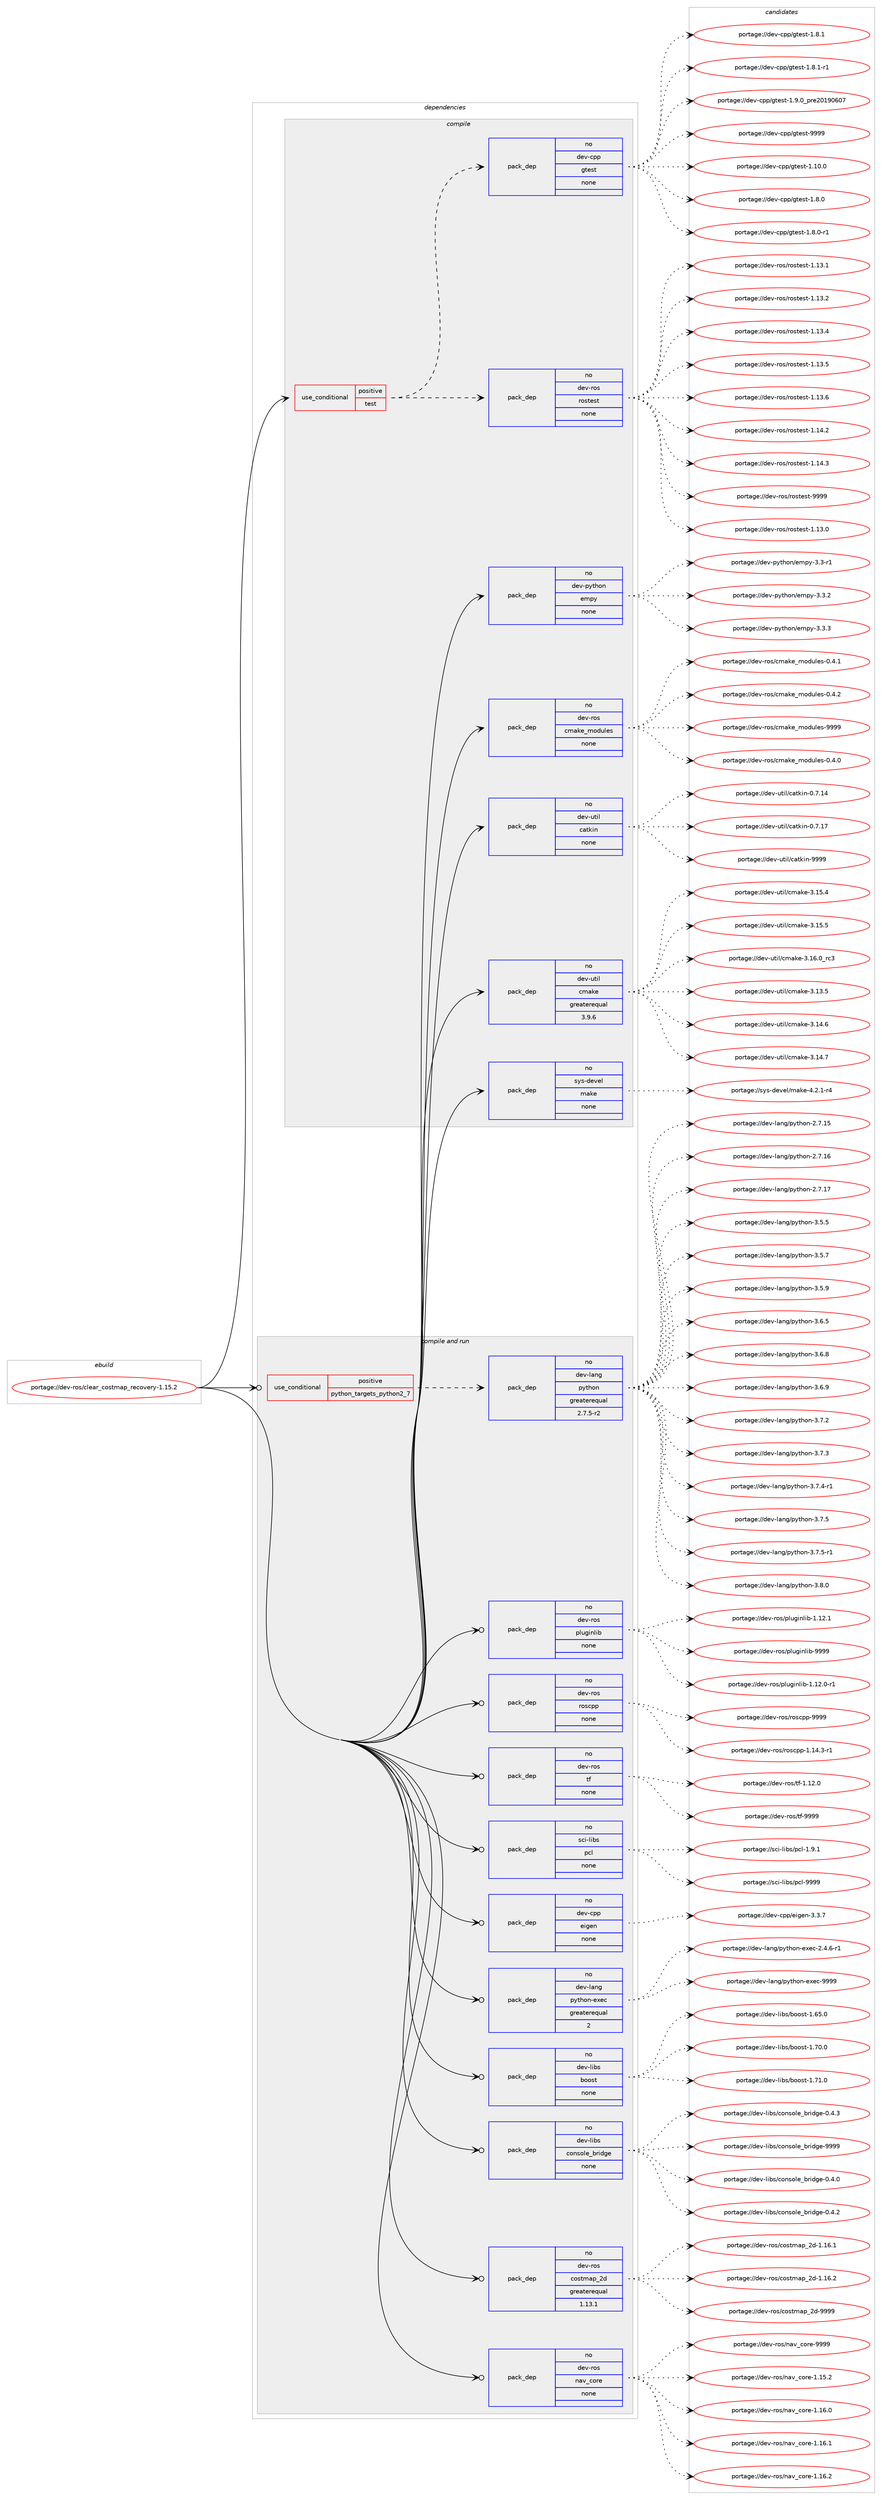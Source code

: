 digraph prolog {

# *************
# Graph options
# *************

newrank=true;
concentrate=true;
compound=true;
graph [rankdir=LR,fontname=Helvetica,fontsize=10,ranksep=1.5];#, ranksep=2.5, nodesep=0.2];
edge  [arrowhead=vee];
node  [fontname=Helvetica,fontsize=10];

# **********
# The ebuild
# **********

subgraph cluster_leftcol {
color=gray;
rank=same;
label=<<i>ebuild</i>>;
id [label="portage://dev-ros/clear_costmap_recovery-1.15.2", color=red, width=4, href="../dev-ros/clear_costmap_recovery-1.15.2.svg"];
}

# ****************
# The dependencies
# ****************

subgraph cluster_midcol {
color=gray;
label=<<i>dependencies</i>>;
subgraph cluster_compile {
fillcolor="#eeeeee";
style=filled;
label=<<i>compile</i>>;
subgraph cond42167 {
dependency184538 [label=<<TABLE BORDER="0" CELLBORDER="1" CELLSPACING="0" CELLPADDING="4"><TR><TD ROWSPAN="3" CELLPADDING="10">use_conditional</TD></TR><TR><TD>positive</TD></TR><TR><TD>test</TD></TR></TABLE>>, shape=none, color=red];
subgraph pack138945 {
dependency184539 [label=<<TABLE BORDER="0" CELLBORDER="1" CELLSPACING="0" CELLPADDING="4" WIDTH="220"><TR><TD ROWSPAN="6" CELLPADDING="30">pack_dep</TD></TR><TR><TD WIDTH="110">no</TD></TR><TR><TD>dev-ros</TD></TR><TR><TD>rostest</TD></TR><TR><TD>none</TD></TR><TR><TD></TD></TR></TABLE>>, shape=none, color=blue];
}
dependency184538:e -> dependency184539:w [weight=20,style="dashed",arrowhead="vee"];
subgraph pack138946 {
dependency184540 [label=<<TABLE BORDER="0" CELLBORDER="1" CELLSPACING="0" CELLPADDING="4" WIDTH="220"><TR><TD ROWSPAN="6" CELLPADDING="30">pack_dep</TD></TR><TR><TD WIDTH="110">no</TD></TR><TR><TD>dev-cpp</TD></TR><TR><TD>gtest</TD></TR><TR><TD>none</TD></TR><TR><TD></TD></TR></TABLE>>, shape=none, color=blue];
}
dependency184538:e -> dependency184540:w [weight=20,style="dashed",arrowhead="vee"];
}
id:e -> dependency184538:w [weight=20,style="solid",arrowhead="vee"];
subgraph pack138947 {
dependency184541 [label=<<TABLE BORDER="0" CELLBORDER="1" CELLSPACING="0" CELLPADDING="4" WIDTH="220"><TR><TD ROWSPAN="6" CELLPADDING="30">pack_dep</TD></TR><TR><TD WIDTH="110">no</TD></TR><TR><TD>dev-python</TD></TR><TR><TD>empy</TD></TR><TR><TD>none</TD></TR><TR><TD></TD></TR></TABLE>>, shape=none, color=blue];
}
id:e -> dependency184541:w [weight=20,style="solid",arrowhead="vee"];
subgraph pack138948 {
dependency184542 [label=<<TABLE BORDER="0" CELLBORDER="1" CELLSPACING="0" CELLPADDING="4" WIDTH="220"><TR><TD ROWSPAN="6" CELLPADDING="30">pack_dep</TD></TR><TR><TD WIDTH="110">no</TD></TR><TR><TD>dev-ros</TD></TR><TR><TD>cmake_modules</TD></TR><TR><TD>none</TD></TR><TR><TD></TD></TR></TABLE>>, shape=none, color=blue];
}
id:e -> dependency184542:w [weight=20,style="solid",arrowhead="vee"];
subgraph pack138949 {
dependency184543 [label=<<TABLE BORDER="0" CELLBORDER="1" CELLSPACING="0" CELLPADDING="4" WIDTH="220"><TR><TD ROWSPAN="6" CELLPADDING="30">pack_dep</TD></TR><TR><TD WIDTH="110">no</TD></TR><TR><TD>dev-util</TD></TR><TR><TD>catkin</TD></TR><TR><TD>none</TD></TR><TR><TD></TD></TR></TABLE>>, shape=none, color=blue];
}
id:e -> dependency184543:w [weight=20,style="solid",arrowhead="vee"];
subgraph pack138950 {
dependency184544 [label=<<TABLE BORDER="0" CELLBORDER="1" CELLSPACING="0" CELLPADDING="4" WIDTH="220"><TR><TD ROWSPAN="6" CELLPADDING="30">pack_dep</TD></TR><TR><TD WIDTH="110">no</TD></TR><TR><TD>dev-util</TD></TR><TR><TD>cmake</TD></TR><TR><TD>greaterequal</TD></TR><TR><TD>3.9.6</TD></TR></TABLE>>, shape=none, color=blue];
}
id:e -> dependency184544:w [weight=20,style="solid",arrowhead="vee"];
subgraph pack138951 {
dependency184545 [label=<<TABLE BORDER="0" CELLBORDER="1" CELLSPACING="0" CELLPADDING="4" WIDTH="220"><TR><TD ROWSPAN="6" CELLPADDING="30">pack_dep</TD></TR><TR><TD WIDTH="110">no</TD></TR><TR><TD>sys-devel</TD></TR><TR><TD>make</TD></TR><TR><TD>none</TD></TR><TR><TD></TD></TR></TABLE>>, shape=none, color=blue];
}
id:e -> dependency184545:w [weight=20,style="solid",arrowhead="vee"];
}
subgraph cluster_compileandrun {
fillcolor="#eeeeee";
style=filled;
label=<<i>compile and run</i>>;
subgraph cond42168 {
dependency184546 [label=<<TABLE BORDER="0" CELLBORDER="1" CELLSPACING="0" CELLPADDING="4"><TR><TD ROWSPAN="3" CELLPADDING="10">use_conditional</TD></TR><TR><TD>positive</TD></TR><TR><TD>python_targets_python2_7</TD></TR></TABLE>>, shape=none, color=red];
subgraph pack138952 {
dependency184547 [label=<<TABLE BORDER="0" CELLBORDER="1" CELLSPACING="0" CELLPADDING="4" WIDTH="220"><TR><TD ROWSPAN="6" CELLPADDING="30">pack_dep</TD></TR><TR><TD WIDTH="110">no</TD></TR><TR><TD>dev-lang</TD></TR><TR><TD>python</TD></TR><TR><TD>greaterequal</TD></TR><TR><TD>2.7.5-r2</TD></TR></TABLE>>, shape=none, color=blue];
}
dependency184546:e -> dependency184547:w [weight=20,style="dashed",arrowhead="vee"];
}
id:e -> dependency184546:w [weight=20,style="solid",arrowhead="odotvee"];
subgraph pack138953 {
dependency184548 [label=<<TABLE BORDER="0" CELLBORDER="1" CELLSPACING="0" CELLPADDING="4" WIDTH="220"><TR><TD ROWSPAN="6" CELLPADDING="30">pack_dep</TD></TR><TR><TD WIDTH="110">no</TD></TR><TR><TD>dev-cpp</TD></TR><TR><TD>eigen</TD></TR><TR><TD>none</TD></TR><TR><TD></TD></TR></TABLE>>, shape=none, color=blue];
}
id:e -> dependency184548:w [weight=20,style="solid",arrowhead="odotvee"];
subgraph pack138954 {
dependency184549 [label=<<TABLE BORDER="0" CELLBORDER="1" CELLSPACING="0" CELLPADDING="4" WIDTH="220"><TR><TD ROWSPAN="6" CELLPADDING="30">pack_dep</TD></TR><TR><TD WIDTH="110">no</TD></TR><TR><TD>dev-lang</TD></TR><TR><TD>python-exec</TD></TR><TR><TD>greaterequal</TD></TR><TR><TD>2</TD></TR></TABLE>>, shape=none, color=blue];
}
id:e -> dependency184549:w [weight=20,style="solid",arrowhead="odotvee"];
subgraph pack138955 {
dependency184550 [label=<<TABLE BORDER="0" CELLBORDER="1" CELLSPACING="0" CELLPADDING="4" WIDTH="220"><TR><TD ROWSPAN="6" CELLPADDING="30">pack_dep</TD></TR><TR><TD WIDTH="110">no</TD></TR><TR><TD>dev-libs</TD></TR><TR><TD>boost</TD></TR><TR><TD>none</TD></TR><TR><TD></TD></TR></TABLE>>, shape=none, color=blue];
}
id:e -> dependency184550:w [weight=20,style="solid",arrowhead="odotvee"];
subgraph pack138956 {
dependency184551 [label=<<TABLE BORDER="0" CELLBORDER="1" CELLSPACING="0" CELLPADDING="4" WIDTH="220"><TR><TD ROWSPAN="6" CELLPADDING="30">pack_dep</TD></TR><TR><TD WIDTH="110">no</TD></TR><TR><TD>dev-libs</TD></TR><TR><TD>console_bridge</TD></TR><TR><TD>none</TD></TR><TR><TD></TD></TR></TABLE>>, shape=none, color=blue];
}
id:e -> dependency184551:w [weight=20,style="solid",arrowhead="odotvee"];
subgraph pack138957 {
dependency184552 [label=<<TABLE BORDER="0" CELLBORDER="1" CELLSPACING="0" CELLPADDING="4" WIDTH="220"><TR><TD ROWSPAN="6" CELLPADDING="30">pack_dep</TD></TR><TR><TD WIDTH="110">no</TD></TR><TR><TD>dev-ros</TD></TR><TR><TD>costmap_2d</TD></TR><TR><TD>greaterequal</TD></TR><TR><TD>1.13.1</TD></TR></TABLE>>, shape=none, color=blue];
}
id:e -> dependency184552:w [weight=20,style="solid",arrowhead="odotvee"];
subgraph pack138958 {
dependency184553 [label=<<TABLE BORDER="0" CELLBORDER="1" CELLSPACING="0" CELLPADDING="4" WIDTH="220"><TR><TD ROWSPAN="6" CELLPADDING="30">pack_dep</TD></TR><TR><TD WIDTH="110">no</TD></TR><TR><TD>dev-ros</TD></TR><TR><TD>nav_core</TD></TR><TR><TD>none</TD></TR><TR><TD></TD></TR></TABLE>>, shape=none, color=blue];
}
id:e -> dependency184553:w [weight=20,style="solid",arrowhead="odotvee"];
subgraph pack138959 {
dependency184554 [label=<<TABLE BORDER="0" CELLBORDER="1" CELLSPACING="0" CELLPADDING="4" WIDTH="220"><TR><TD ROWSPAN="6" CELLPADDING="30">pack_dep</TD></TR><TR><TD WIDTH="110">no</TD></TR><TR><TD>dev-ros</TD></TR><TR><TD>pluginlib</TD></TR><TR><TD>none</TD></TR><TR><TD></TD></TR></TABLE>>, shape=none, color=blue];
}
id:e -> dependency184554:w [weight=20,style="solid",arrowhead="odotvee"];
subgraph pack138960 {
dependency184555 [label=<<TABLE BORDER="0" CELLBORDER="1" CELLSPACING="0" CELLPADDING="4" WIDTH="220"><TR><TD ROWSPAN="6" CELLPADDING="30">pack_dep</TD></TR><TR><TD WIDTH="110">no</TD></TR><TR><TD>dev-ros</TD></TR><TR><TD>roscpp</TD></TR><TR><TD>none</TD></TR><TR><TD></TD></TR></TABLE>>, shape=none, color=blue];
}
id:e -> dependency184555:w [weight=20,style="solid",arrowhead="odotvee"];
subgraph pack138961 {
dependency184556 [label=<<TABLE BORDER="0" CELLBORDER="1" CELLSPACING="0" CELLPADDING="4" WIDTH="220"><TR><TD ROWSPAN="6" CELLPADDING="30">pack_dep</TD></TR><TR><TD WIDTH="110">no</TD></TR><TR><TD>dev-ros</TD></TR><TR><TD>tf</TD></TR><TR><TD>none</TD></TR><TR><TD></TD></TR></TABLE>>, shape=none, color=blue];
}
id:e -> dependency184556:w [weight=20,style="solid",arrowhead="odotvee"];
subgraph pack138962 {
dependency184557 [label=<<TABLE BORDER="0" CELLBORDER="1" CELLSPACING="0" CELLPADDING="4" WIDTH="220"><TR><TD ROWSPAN="6" CELLPADDING="30">pack_dep</TD></TR><TR><TD WIDTH="110">no</TD></TR><TR><TD>sci-libs</TD></TR><TR><TD>pcl</TD></TR><TR><TD>none</TD></TR><TR><TD></TD></TR></TABLE>>, shape=none, color=blue];
}
id:e -> dependency184557:w [weight=20,style="solid",arrowhead="odotvee"];
}
subgraph cluster_run {
fillcolor="#eeeeee";
style=filled;
label=<<i>run</i>>;
}
}

# **************
# The candidates
# **************

subgraph cluster_choices {
rank=same;
color=gray;
label=<<i>candidates</i>>;

subgraph choice138945 {
color=black;
nodesep=1;
choiceportage100101118451141111154711411111511610111511645494649514648 [label="portage://dev-ros/rostest-1.13.0", color=red, width=4,href="../dev-ros/rostest-1.13.0.svg"];
choiceportage100101118451141111154711411111511610111511645494649514649 [label="portage://dev-ros/rostest-1.13.1", color=red, width=4,href="../dev-ros/rostest-1.13.1.svg"];
choiceportage100101118451141111154711411111511610111511645494649514650 [label="portage://dev-ros/rostest-1.13.2", color=red, width=4,href="../dev-ros/rostest-1.13.2.svg"];
choiceportage100101118451141111154711411111511610111511645494649514652 [label="portage://dev-ros/rostest-1.13.4", color=red, width=4,href="../dev-ros/rostest-1.13.4.svg"];
choiceportage100101118451141111154711411111511610111511645494649514653 [label="portage://dev-ros/rostest-1.13.5", color=red, width=4,href="../dev-ros/rostest-1.13.5.svg"];
choiceportage100101118451141111154711411111511610111511645494649514654 [label="portage://dev-ros/rostest-1.13.6", color=red, width=4,href="../dev-ros/rostest-1.13.6.svg"];
choiceportage100101118451141111154711411111511610111511645494649524650 [label="portage://dev-ros/rostest-1.14.2", color=red, width=4,href="../dev-ros/rostest-1.14.2.svg"];
choiceportage100101118451141111154711411111511610111511645494649524651 [label="portage://dev-ros/rostest-1.14.3", color=red, width=4,href="../dev-ros/rostest-1.14.3.svg"];
choiceportage10010111845114111115471141111151161011151164557575757 [label="portage://dev-ros/rostest-9999", color=red, width=4,href="../dev-ros/rostest-9999.svg"];
dependency184539:e -> choiceportage100101118451141111154711411111511610111511645494649514648:w [style=dotted,weight="100"];
dependency184539:e -> choiceportage100101118451141111154711411111511610111511645494649514649:w [style=dotted,weight="100"];
dependency184539:e -> choiceportage100101118451141111154711411111511610111511645494649514650:w [style=dotted,weight="100"];
dependency184539:e -> choiceportage100101118451141111154711411111511610111511645494649514652:w [style=dotted,weight="100"];
dependency184539:e -> choiceportage100101118451141111154711411111511610111511645494649514653:w [style=dotted,weight="100"];
dependency184539:e -> choiceportage100101118451141111154711411111511610111511645494649514654:w [style=dotted,weight="100"];
dependency184539:e -> choiceportage100101118451141111154711411111511610111511645494649524650:w [style=dotted,weight="100"];
dependency184539:e -> choiceportage100101118451141111154711411111511610111511645494649524651:w [style=dotted,weight="100"];
dependency184539:e -> choiceportage10010111845114111115471141111151161011151164557575757:w [style=dotted,weight="100"];
}
subgraph choice138946 {
color=black;
nodesep=1;
choiceportage10010111845991121124710311610111511645494649484648 [label="portage://dev-cpp/gtest-1.10.0", color=red, width=4,href="../dev-cpp/gtest-1.10.0.svg"];
choiceportage100101118459911211247103116101115116454946564648 [label="portage://dev-cpp/gtest-1.8.0", color=red, width=4,href="../dev-cpp/gtest-1.8.0.svg"];
choiceportage1001011184599112112471031161011151164549465646484511449 [label="portage://dev-cpp/gtest-1.8.0-r1", color=red, width=4,href="../dev-cpp/gtest-1.8.0-r1.svg"];
choiceportage100101118459911211247103116101115116454946564649 [label="portage://dev-cpp/gtest-1.8.1", color=red, width=4,href="../dev-cpp/gtest-1.8.1.svg"];
choiceportage1001011184599112112471031161011151164549465646494511449 [label="portage://dev-cpp/gtest-1.8.1-r1", color=red, width=4,href="../dev-cpp/gtest-1.8.1-r1.svg"];
choiceportage100101118459911211247103116101115116454946574648951121141015048495748544855 [label="portage://dev-cpp/gtest-1.9.0_pre20190607", color=red, width=4,href="../dev-cpp/gtest-1.9.0_pre20190607.svg"];
choiceportage1001011184599112112471031161011151164557575757 [label="portage://dev-cpp/gtest-9999", color=red, width=4,href="../dev-cpp/gtest-9999.svg"];
dependency184540:e -> choiceportage10010111845991121124710311610111511645494649484648:w [style=dotted,weight="100"];
dependency184540:e -> choiceportage100101118459911211247103116101115116454946564648:w [style=dotted,weight="100"];
dependency184540:e -> choiceportage1001011184599112112471031161011151164549465646484511449:w [style=dotted,weight="100"];
dependency184540:e -> choiceportage100101118459911211247103116101115116454946564649:w [style=dotted,weight="100"];
dependency184540:e -> choiceportage1001011184599112112471031161011151164549465646494511449:w [style=dotted,weight="100"];
dependency184540:e -> choiceportage100101118459911211247103116101115116454946574648951121141015048495748544855:w [style=dotted,weight="100"];
dependency184540:e -> choiceportage1001011184599112112471031161011151164557575757:w [style=dotted,weight="100"];
}
subgraph choice138947 {
color=black;
nodesep=1;
choiceportage1001011184511212111610411111047101109112121455146514511449 [label="portage://dev-python/empy-3.3-r1", color=red, width=4,href="../dev-python/empy-3.3-r1.svg"];
choiceportage1001011184511212111610411111047101109112121455146514650 [label="portage://dev-python/empy-3.3.2", color=red, width=4,href="../dev-python/empy-3.3.2.svg"];
choiceportage1001011184511212111610411111047101109112121455146514651 [label="portage://dev-python/empy-3.3.3", color=red, width=4,href="../dev-python/empy-3.3.3.svg"];
dependency184541:e -> choiceportage1001011184511212111610411111047101109112121455146514511449:w [style=dotted,weight="100"];
dependency184541:e -> choiceportage1001011184511212111610411111047101109112121455146514650:w [style=dotted,weight="100"];
dependency184541:e -> choiceportage1001011184511212111610411111047101109112121455146514651:w [style=dotted,weight="100"];
}
subgraph choice138948 {
color=black;
nodesep=1;
choiceportage1001011184511411111547991099710710195109111100117108101115454846524648 [label="portage://dev-ros/cmake_modules-0.4.0", color=red, width=4,href="../dev-ros/cmake_modules-0.4.0.svg"];
choiceportage1001011184511411111547991099710710195109111100117108101115454846524649 [label="portage://dev-ros/cmake_modules-0.4.1", color=red, width=4,href="../dev-ros/cmake_modules-0.4.1.svg"];
choiceportage1001011184511411111547991099710710195109111100117108101115454846524650 [label="portage://dev-ros/cmake_modules-0.4.2", color=red, width=4,href="../dev-ros/cmake_modules-0.4.2.svg"];
choiceportage10010111845114111115479910997107101951091111001171081011154557575757 [label="portage://dev-ros/cmake_modules-9999", color=red, width=4,href="../dev-ros/cmake_modules-9999.svg"];
dependency184542:e -> choiceportage1001011184511411111547991099710710195109111100117108101115454846524648:w [style=dotted,weight="100"];
dependency184542:e -> choiceportage1001011184511411111547991099710710195109111100117108101115454846524649:w [style=dotted,weight="100"];
dependency184542:e -> choiceportage1001011184511411111547991099710710195109111100117108101115454846524650:w [style=dotted,weight="100"];
dependency184542:e -> choiceportage10010111845114111115479910997107101951091111001171081011154557575757:w [style=dotted,weight="100"];
}
subgraph choice138949 {
color=black;
nodesep=1;
choiceportage1001011184511711610510847999711610710511045484655464952 [label="portage://dev-util/catkin-0.7.14", color=red, width=4,href="../dev-util/catkin-0.7.14.svg"];
choiceportage1001011184511711610510847999711610710511045484655464955 [label="portage://dev-util/catkin-0.7.17", color=red, width=4,href="../dev-util/catkin-0.7.17.svg"];
choiceportage100101118451171161051084799971161071051104557575757 [label="portage://dev-util/catkin-9999", color=red, width=4,href="../dev-util/catkin-9999.svg"];
dependency184543:e -> choiceportage1001011184511711610510847999711610710511045484655464952:w [style=dotted,weight="100"];
dependency184543:e -> choiceportage1001011184511711610510847999711610710511045484655464955:w [style=dotted,weight="100"];
dependency184543:e -> choiceportage100101118451171161051084799971161071051104557575757:w [style=dotted,weight="100"];
}
subgraph choice138950 {
color=black;
nodesep=1;
choiceportage1001011184511711610510847991099710710145514649514653 [label="portage://dev-util/cmake-3.13.5", color=red, width=4,href="../dev-util/cmake-3.13.5.svg"];
choiceportage1001011184511711610510847991099710710145514649524654 [label="portage://dev-util/cmake-3.14.6", color=red, width=4,href="../dev-util/cmake-3.14.6.svg"];
choiceportage1001011184511711610510847991099710710145514649524655 [label="portage://dev-util/cmake-3.14.7", color=red, width=4,href="../dev-util/cmake-3.14.7.svg"];
choiceportage1001011184511711610510847991099710710145514649534652 [label="portage://dev-util/cmake-3.15.4", color=red, width=4,href="../dev-util/cmake-3.15.4.svg"];
choiceportage1001011184511711610510847991099710710145514649534653 [label="portage://dev-util/cmake-3.15.5", color=red, width=4,href="../dev-util/cmake-3.15.5.svg"];
choiceportage1001011184511711610510847991099710710145514649544648951149951 [label="portage://dev-util/cmake-3.16.0_rc3", color=red, width=4,href="../dev-util/cmake-3.16.0_rc3.svg"];
dependency184544:e -> choiceportage1001011184511711610510847991099710710145514649514653:w [style=dotted,weight="100"];
dependency184544:e -> choiceportage1001011184511711610510847991099710710145514649524654:w [style=dotted,weight="100"];
dependency184544:e -> choiceportage1001011184511711610510847991099710710145514649524655:w [style=dotted,weight="100"];
dependency184544:e -> choiceportage1001011184511711610510847991099710710145514649534652:w [style=dotted,weight="100"];
dependency184544:e -> choiceportage1001011184511711610510847991099710710145514649534653:w [style=dotted,weight="100"];
dependency184544:e -> choiceportage1001011184511711610510847991099710710145514649544648951149951:w [style=dotted,weight="100"];
}
subgraph choice138951 {
color=black;
nodesep=1;
choiceportage1151211154510010111810110847109971071014552465046494511452 [label="portage://sys-devel/make-4.2.1-r4", color=red, width=4,href="../sys-devel/make-4.2.1-r4.svg"];
dependency184545:e -> choiceportage1151211154510010111810110847109971071014552465046494511452:w [style=dotted,weight="100"];
}
subgraph choice138952 {
color=black;
nodesep=1;
choiceportage10010111845108971101034711212111610411111045504655464953 [label="portage://dev-lang/python-2.7.15", color=red, width=4,href="../dev-lang/python-2.7.15.svg"];
choiceportage10010111845108971101034711212111610411111045504655464954 [label="portage://dev-lang/python-2.7.16", color=red, width=4,href="../dev-lang/python-2.7.16.svg"];
choiceportage10010111845108971101034711212111610411111045504655464955 [label="portage://dev-lang/python-2.7.17", color=red, width=4,href="../dev-lang/python-2.7.17.svg"];
choiceportage100101118451089711010347112121116104111110455146534653 [label="portage://dev-lang/python-3.5.5", color=red, width=4,href="../dev-lang/python-3.5.5.svg"];
choiceportage100101118451089711010347112121116104111110455146534655 [label="portage://dev-lang/python-3.5.7", color=red, width=4,href="../dev-lang/python-3.5.7.svg"];
choiceportage100101118451089711010347112121116104111110455146534657 [label="portage://dev-lang/python-3.5.9", color=red, width=4,href="../dev-lang/python-3.5.9.svg"];
choiceportage100101118451089711010347112121116104111110455146544653 [label="portage://dev-lang/python-3.6.5", color=red, width=4,href="../dev-lang/python-3.6.5.svg"];
choiceportage100101118451089711010347112121116104111110455146544656 [label="portage://dev-lang/python-3.6.8", color=red, width=4,href="../dev-lang/python-3.6.8.svg"];
choiceportage100101118451089711010347112121116104111110455146544657 [label="portage://dev-lang/python-3.6.9", color=red, width=4,href="../dev-lang/python-3.6.9.svg"];
choiceportage100101118451089711010347112121116104111110455146554650 [label="portage://dev-lang/python-3.7.2", color=red, width=4,href="../dev-lang/python-3.7.2.svg"];
choiceportage100101118451089711010347112121116104111110455146554651 [label="portage://dev-lang/python-3.7.3", color=red, width=4,href="../dev-lang/python-3.7.3.svg"];
choiceportage1001011184510897110103471121211161041111104551465546524511449 [label="portage://dev-lang/python-3.7.4-r1", color=red, width=4,href="../dev-lang/python-3.7.4-r1.svg"];
choiceportage100101118451089711010347112121116104111110455146554653 [label="portage://dev-lang/python-3.7.5", color=red, width=4,href="../dev-lang/python-3.7.5.svg"];
choiceportage1001011184510897110103471121211161041111104551465546534511449 [label="portage://dev-lang/python-3.7.5-r1", color=red, width=4,href="../dev-lang/python-3.7.5-r1.svg"];
choiceportage100101118451089711010347112121116104111110455146564648 [label="portage://dev-lang/python-3.8.0", color=red, width=4,href="../dev-lang/python-3.8.0.svg"];
dependency184547:e -> choiceportage10010111845108971101034711212111610411111045504655464953:w [style=dotted,weight="100"];
dependency184547:e -> choiceportage10010111845108971101034711212111610411111045504655464954:w [style=dotted,weight="100"];
dependency184547:e -> choiceportage10010111845108971101034711212111610411111045504655464955:w [style=dotted,weight="100"];
dependency184547:e -> choiceportage100101118451089711010347112121116104111110455146534653:w [style=dotted,weight="100"];
dependency184547:e -> choiceportage100101118451089711010347112121116104111110455146534655:w [style=dotted,weight="100"];
dependency184547:e -> choiceportage100101118451089711010347112121116104111110455146534657:w [style=dotted,weight="100"];
dependency184547:e -> choiceportage100101118451089711010347112121116104111110455146544653:w [style=dotted,weight="100"];
dependency184547:e -> choiceportage100101118451089711010347112121116104111110455146544656:w [style=dotted,weight="100"];
dependency184547:e -> choiceportage100101118451089711010347112121116104111110455146544657:w [style=dotted,weight="100"];
dependency184547:e -> choiceportage100101118451089711010347112121116104111110455146554650:w [style=dotted,weight="100"];
dependency184547:e -> choiceportage100101118451089711010347112121116104111110455146554651:w [style=dotted,weight="100"];
dependency184547:e -> choiceportage1001011184510897110103471121211161041111104551465546524511449:w [style=dotted,weight="100"];
dependency184547:e -> choiceportage100101118451089711010347112121116104111110455146554653:w [style=dotted,weight="100"];
dependency184547:e -> choiceportage1001011184510897110103471121211161041111104551465546534511449:w [style=dotted,weight="100"];
dependency184547:e -> choiceportage100101118451089711010347112121116104111110455146564648:w [style=dotted,weight="100"];
}
subgraph choice138953 {
color=black;
nodesep=1;
choiceportage100101118459911211247101105103101110455146514655 [label="portage://dev-cpp/eigen-3.3.7", color=red, width=4,href="../dev-cpp/eigen-3.3.7.svg"];
dependency184548:e -> choiceportage100101118459911211247101105103101110455146514655:w [style=dotted,weight="100"];
}
subgraph choice138954 {
color=black;
nodesep=1;
choiceportage10010111845108971101034711212111610411111045101120101994550465246544511449 [label="portage://dev-lang/python-exec-2.4.6-r1", color=red, width=4,href="../dev-lang/python-exec-2.4.6-r1.svg"];
choiceportage10010111845108971101034711212111610411111045101120101994557575757 [label="portage://dev-lang/python-exec-9999", color=red, width=4,href="../dev-lang/python-exec-9999.svg"];
dependency184549:e -> choiceportage10010111845108971101034711212111610411111045101120101994550465246544511449:w [style=dotted,weight="100"];
dependency184549:e -> choiceportage10010111845108971101034711212111610411111045101120101994557575757:w [style=dotted,weight="100"];
}
subgraph choice138955 {
color=black;
nodesep=1;
choiceportage1001011184510810598115479811111111511645494654534648 [label="portage://dev-libs/boost-1.65.0", color=red, width=4,href="../dev-libs/boost-1.65.0.svg"];
choiceportage1001011184510810598115479811111111511645494655484648 [label="portage://dev-libs/boost-1.70.0", color=red, width=4,href="../dev-libs/boost-1.70.0.svg"];
choiceportage1001011184510810598115479811111111511645494655494648 [label="portage://dev-libs/boost-1.71.0", color=red, width=4,href="../dev-libs/boost-1.71.0.svg"];
dependency184550:e -> choiceportage1001011184510810598115479811111111511645494654534648:w [style=dotted,weight="100"];
dependency184550:e -> choiceportage1001011184510810598115479811111111511645494655484648:w [style=dotted,weight="100"];
dependency184550:e -> choiceportage1001011184510810598115479811111111511645494655494648:w [style=dotted,weight="100"];
}
subgraph choice138956 {
color=black;
nodesep=1;
choiceportage100101118451081059811547991111101151111081019598114105100103101454846524648 [label="portage://dev-libs/console_bridge-0.4.0", color=red, width=4,href="../dev-libs/console_bridge-0.4.0.svg"];
choiceportage100101118451081059811547991111101151111081019598114105100103101454846524650 [label="portage://dev-libs/console_bridge-0.4.2", color=red, width=4,href="../dev-libs/console_bridge-0.4.2.svg"];
choiceportage100101118451081059811547991111101151111081019598114105100103101454846524651 [label="portage://dev-libs/console_bridge-0.4.3", color=red, width=4,href="../dev-libs/console_bridge-0.4.3.svg"];
choiceportage1001011184510810598115479911111011511110810195981141051001031014557575757 [label="portage://dev-libs/console_bridge-9999", color=red, width=4,href="../dev-libs/console_bridge-9999.svg"];
dependency184551:e -> choiceportage100101118451081059811547991111101151111081019598114105100103101454846524648:w [style=dotted,weight="100"];
dependency184551:e -> choiceportage100101118451081059811547991111101151111081019598114105100103101454846524650:w [style=dotted,weight="100"];
dependency184551:e -> choiceportage100101118451081059811547991111101151111081019598114105100103101454846524651:w [style=dotted,weight="100"];
dependency184551:e -> choiceportage1001011184510810598115479911111011511110810195981141051001031014557575757:w [style=dotted,weight="100"];
}
subgraph choice138957 {
color=black;
nodesep=1;
choiceportage10010111845114111115479911111511610997112955010045494649544649 [label="portage://dev-ros/costmap_2d-1.16.1", color=red, width=4,href="../dev-ros/costmap_2d-1.16.1.svg"];
choiceportage10010111845114111115479911111511610997112955010045494649544650 [label="portage://dev-ros/costmap_2d-1.16.2", color=red, width=4,href="../dev-ros/costmap_2d-1.16.2.svg"];
choiceportage1001011184511411111547991111151161099711295501004557575757 [label="portage://dev-ros/costmap_2d-9999", color=red, width=4,href="../dev-ros/costmap_2d-9999.svg"];
dependency184552:e -> choiceportage10010111845114111115479911111511610997112955010045494649544649:w [style=dotted,weight="100"];
dependency184552:e -> choiceportage10010111845114111115479911111511610997112955010045494649544650:w [style=dotted,weight="100"];
dependency184552:e -> choiceportage1001011184511411111547991111151161099711295501004557575757:w [style=dotted,weight="100"];
}
subgraph choice138958 {
color=black;
nodesep=1;
choiceportage100101118451141111154711097118959911111410145494649534650 [label="portage://dev-ros/nav_core-1.15.2", color=red, width=4,href="../dev-ros/nav_core-1.15.2.svg"];
choiceportage100101118451141111154711097118959911111410145494649544648 [label="portage://dev-ros/nav_core-1.16.0", color=red, width=4,href="../dev-ros/nav_core-1.16.0.svg"];
choiceportage100101118451141111154711097118959911111410145494649544649 [label="portage://dev-ros/nav_core-1.16.1", color=red, width=4,href="../dev-ros/nav_core-1.16.1.svg"];
choiceportage100101118451141111154711097118959911111410145494649544650 [label="portage://dev-ros/nav_core-1.16.2", color=red, width=4,href="../dev-ros/nav_core-1.16.2.svg"];
choiceportage10010111845114111115471109711895991111141014557575757 [label="portage://dev-ros/nav_core-9999", color=red, width=4,href="../dev-ros/nav_core-9999.svg"];
dependency184553:e -> choiceportage100101118451141111154711097118959911111410145494649534650:w [style=dotted,weight="100"];
dependency184553:e -> choiceportage100101118451141111154711097118959911111410145494649544648:w [style=dotted,weight="100"];
dependency184553:e -> choiceportage100101118451141111154711097118959911111410145494649544649:w [style=dotted,weight="100"];
dependency184553:e -> choiceportage100101118451141111154711097118959911111410145494649544650:w [style=dotted,weight="100"];
dependency184553:e -> choiceportage10010111845114111115471109711895991111141014557575757:w [style=dotted,weight="100"];
}
subgraph choice138959 {
color=black;
nodesep=1;
choiceportage100101118451141111154711210811710310511010810598454946495046484511449 [label="portage://dev-ros/pluginlib-1.12.0-r1", color=red, width=4,href="../dev-ros/pluginlib-1.12.0-r1.svg"];
choiceportage10010111845114111115471121081171031051101081059845494649504649 [label="portage://dev-ros/pluginlib-1.12.1", color=red, width=4,href="../dev-ros/pluginlib-1.12.1.svg"];
choiceportage1001011184511411111547112108117103105110108105984557575757 [label="portage://dev-ros/pluginlib-9999", color=red, width=4,href="../dev-ros/pluginlib-9999.svg"];
dependency184554:e -> choiceportage100101118451141111154711210811710310511010810598454946495046484511449:w [style=dotted,weight="100"];
dependency184554:e -> choiceportage10010111845114111115471121081171031051101081059845494649504649:w [style=dotted,weight="100"];
dependency184554:e -> choiceportage1001011184511411111547112108117103105110108105984557575757:w [style=dotted,weight="100"];
}
subgraph choice138960 {
color=black;
nodesep=1;
choiceportage100101118451141111154711411111599112112454946495246514511449 [label="portage://dev-ros/roscpp-1.14.3-r1", color=red, width=4,href="../dev-ros/roscpp-1.14.3-r1.svg"];
choiceportage1001011184511411111547114111115991121124557575757 [label="portage://dev-ros/roscpp-9999", color=red, width=4,href="../dev-ros/roscpp-9999.svg"];
dependency184555:e -> choiceportage100101118451141111154711411111599112112454946495246514511449:w [style=dotted,weight="100"];
dependency184555:e -> choiceportage1001011184511411111547114111115991121124557575757:w [style=dotted,weight="100"];
}
subgraph choice138961 {
color=black;
nodesep=1;
choiceportage100101118451141111154711610245494649504648 [label="portage://dev-ros/tf-1.12.0", color=red, width=4,href="../dev-ros/tf-1.12.0.svg"];
choiceportage10010111845114111115471161024557575757 [label="portage://dev-ros/tf-9999", color=red, width=4,href="../dev-ros/tf-9999.svg"];
dependency184556:e -> choiceportage100101118451141111154711610245494649504648:w [style=dotted,weight="100"];
dependency184556:e -> choiceportage10010111845114111115471161024557575757:w [style=dotted,weight="100"];
}
subgraph choice138962 {
color=black;
nodesep=1;
choiceportage1159910545108105981154711299108454946574649 [label="portage://sci-libs/pcl-1.9.1", color=red, width=4,href="../sci-libs/pcl-1.9.1.svg"];
choiceportage11599105451081059811547112991084557575757 [label="portage://sci-libs/pcl-9999", color=red, width=4,href="../sci-libs/pcl-9999.svg"];
dependency184557:e -> choiceportage1159910545108105981154711299108454946574649:w [style=dotted,weight="100"];
dependency184557:e -> choiceportage11599105451081059811547112991084557575757:w [style=dotted,weight="100"];
}
}

}
